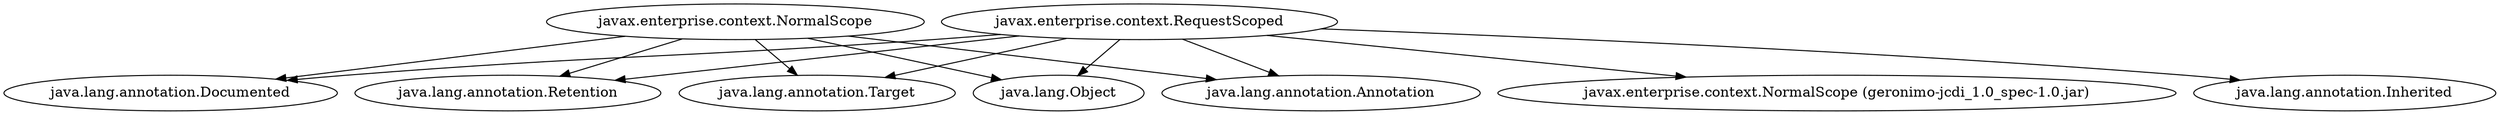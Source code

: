 digraph "geronimo-jcdi_1.0_spec-1.0.jar" {
    // Path: C:\Users\CHENLU~1\AppData\Local\Temp\VIA\201808200848028274\cp\geronimo-jcdi_1.0_spec-1.0.jar
   "javax.enterprise.context.NormalScope"             -> "java.lang.Object";
   "javax.enterprise.context.NormalScope"             -> "java.lang.annotation.Annotation";
   "javax.enterprise.context.NormalScope"             -> "java.lang.annotation.Documented";
   "javax.enterprise.context.NormalScope"             -> "java.lang.annotation.Retention";
   "javax.enterprise.context.NormalScope"             -> "java.lang.annotation.Target";
   "javax.enterprise.context.RequestScoped"           -> "java.lang.Object";
   "javax.enterprise.context.RequestScoped"           -> "java.lang.annotation.Annotation";
   "javax.enterprise.context.RequestScoped"           -> "java.lang.annotation.Documented";
   "javax.enterprise.context.RequestScoped"           -> "java.lang.annotation.Inherited";
   "javax.enterprise.context.RequestScoped"           -> "java.lang.annotation.Retention";
   "javax.enterprise.context.RequestScoped"           -> "java.lang.annotation.Target";
   "javax.enterprise.context.RequestScoped"           -> "javax.enterprise.context.NormalScope (geronimo-jcdi_1.0_spec-1.0.jar)";
}
